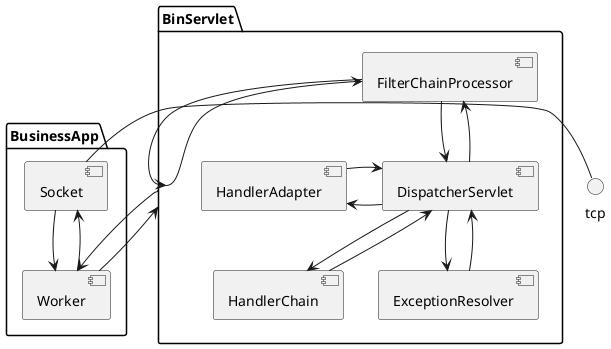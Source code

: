 @startuml
package "BusinessApp" {
[Socket] -> [Worker]
[Worker] --> [Socket]
}
tcp - [Socket]

package "BinServlet" {
[Worker] -> [BinServlet]
[BinServlet] --> [Worker]

[BinServlet] -> [FilterChainProcessor]
[FilterChainProcessor] --> [BinServlet]

[FilterChainProcessor] -> [DispatcherServlet]
[DispatcherServlet] --> [FilterChainProcessor]

[DispatcherServlet] -> [HandlerChain]
[HandlerChain] --> [DispatcherServlet]

[DispatcherServlet] -> [HandlerAdapter]
[HandlerAdapter] -> [DispatcherServlet]

[DispatcherServlet] -> [ExceptionResolver]
[ExceptionResolver] --> [DispatcherServlet]

}
@enduml